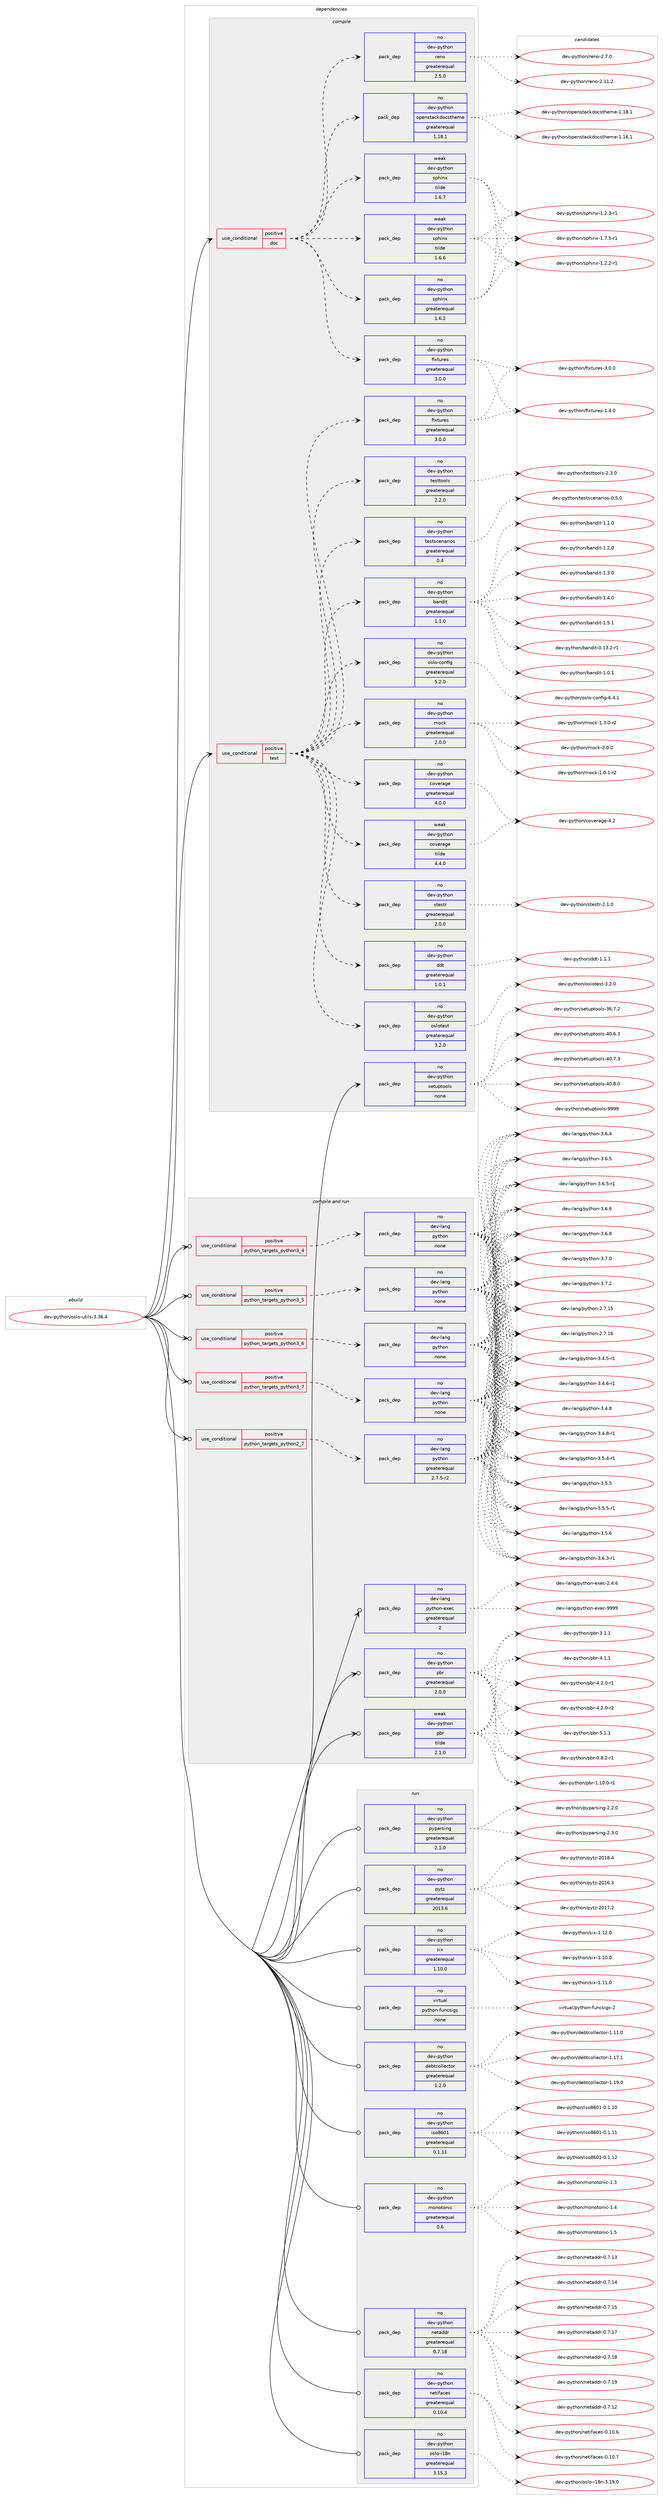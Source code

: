 digraph prolog {

# *************
# Graph options
# *************

newrank=true;
concentrate=true;
compound=true;
graph [rankdir=LR,fontname=Helvetica,fontsize=10,ranksep=1.5];#, ranksep=2.5, nodesep=0.2];
edge  [arrowhead=vee];
node  [fontname=Helvetica,fontsize=10];

# **********
# The ebuild
# **********

subgraph cluster_leftcol {
color=gray;
rank=same;
label=<<i>ebuild</i>>;
id [label="dev-python/oslo-utils-3.36.4", color=red, width=4, href="../dev-python/oslo-utils-3.36.4.svg"];
}

# ****************
# The dependencies
# ****************

subgraph cluster_midcol {
color=gray;
label=<<i>dependencies</i>>;
subgraph cluster_compile {
fillcolor="#eeeeee";
style=filled;
label=<<i>compile</i>>;
subgraph cond378803 {
dependency1423338 [label=<<TABLE BORDER="0" CELLBORDER="1" CELLSPACING="0" CELLPADDING="4"><TR><TD ROWSPAN="3" CELLPADDING="10">use_conditional</TD></TR><TR><TD>positive</TD></TR><TR><TD>doc</TD></TR></TABLE>>, shape=none, color=red];
subgraph pack1021256 {
dependency1423339 [label=<<TABLE BORDER="0" CELLBORDER="1" CELLSPACING="0" CELLPADDING="4" WIDTH="220"><TR><TD ROWSPAN="6" CELLPADDING="30">pack_dep</TD></TR><TR><TD WIDTH="110">no</TD></TR><TR><TD>dev-python</TD></TR><TR><TD>sphinx</TD></TR><TR><TD>greaterequal</TD></TR><TR><TD>1.6.2</TD></TR></TABLE>>, shape=none, color=blue];
}
dependency1423338:e -> dependency1423339:w [weight=20,style="dashed",arrowhead="vee"];
subgraph pack1021257 {
dependency1423340 [label=<<TABLE BORDER="0" CELLBORDER="1" CELLSPACING="0" CELLPADDING="4" WIDTH="220"><TR><TD ROWSPAN="6" CELLPADDING="30">pack_dep</TD></TR><TR><TD WIDTH="110">weak</TD></TR><TR><TD>dev-python</TD></TR><TR><TD>sphinx</TD></TR><TR><TD>tilde</TD></TR><TR><TD>1.6.6</TD></TR></TABLE>>, shape=none, color=blue];
}
dependency1423338:e -> dependency1423340:w [weight=20,style="dashed",arrowhead="vee"];
subgraph pack1021258 {
dependency1423341 [label=<<TABLE BORDER="0" CELLBORDER="1" CELLSPACING="0" CELLPADDING="4" WIDTH="220"><TR><TD ROWSPAN="6" CELLPADDING="30">pack_dep</TD></TR><TR><TD WIDTH="110">weak</TD></TR><TR><TD>dev-python</TD></TR><TR><TD>sphinx</TD></TR><TR><TD>tilde</TD></TR><TR><TD>1.6.7</TD></TR></TABLE>>, shape=none, color=blue];
}
dependency1423338:e -> dependency1423341:w [weight=20,style="dashed",arrowhead="vee"];
subgraph pack1021259 {
dependency1423342 [label=<<TABLE BORDER="0" CELLBORDER="1" CELLSPACING="0" CELLPADDING="4" WIDTH="220"><TR><TD ROWSPAN="6" CELLPADDING="30">pack_dep</TD></TR><TR><TD WIDTH="110">no</TD></TR><TR><TD>dev-python</TD></TR><TR><TD>openstackdocstheme</TD></TR><TR><TD>greaterequal</TD></TR><TR><TD>1.18.1</TD></TR></TABLE>>, shape=none, color=blue];
}
dependency1423338:e -> dependency1423342:w [weight=20,style="dashed",arrowhead="vee"];
subgraph pack1021260 {
dependency1423343 [label=<<TABLE BORDER="0" CELLBORDER="1" CELLSPACING="0" CELLPADDING="4" WIDTH="220"><TR><TD ROWSPAN="6" CELLPADDING="30">pack_dep</TD></TR><TR><TD WIDTH="110">no</TD></TR><TR><TD>dev-python</TD></TR><TR><TD>reno</TD></TR><TR><TD>greaterequal</TD></TR><TR><TD>2.5.0</TD></TR></TABLE>>, shape=none, color=blue];
}
dependency1423338:e -> dependency1423343:w [weight=20,style="dashed",arrowhead="vee"];
subgraph pack1021261 {
dependency1423344 [label=<<TABLE BORDER="0" CELLBORDER="1" CELLSPACING="0" CELLPADDING="4" WIDTH="220"><TR><TD ROWSPAN="6" CELLPADDING="30">pack_dep</TD></TR><TR><TD WIDTH="110">no</TD></TR><TR><TD>dev-python</TD></TR><TR><TD>fixtures</TD></TR><TR><TD>greaterequal</TD></TR><TR><TD>3.0.0</TD></TR></TABLE>>, shape=none, color=blue];
}
dependency1423338:e -> dependency1423344:w [weight=20,style="dashed",arrowhead="vee"];
}
id:e -> dependency1423338:w [weight=20,style="solid",arrowhead="vee"];
subgraph cond378804 {
dependency1423345 [label=<<TABLE BORDER="0" CELLBORDER="1" CELLSPACING="0" CELLPADDING="4"><TR><TD ROWSPAN="3" CELLPADDING="10">use_conditional</TD></TR><TR><TD>positive</TD></TR><TR><TD>test</TD></TR></TABLE>>, shape=none, color=red];
subgraph pack1021262 {
dependency1423346 [label=<<TABLE BORDER="0" CELLBORDER="1" CELLSPACING="0" CELLPADDING="4" WIDTH="220"><TR><TD ROWSPAN="6" CELLPADDING="30">pack_dep</TD></TR><TR><TD WIDTH="110">no</TD></TR><TR><TD>dev-python</TD></TR><TR><TD>fixtures</TD></TR><TR><TD>greaterequal</TD></TR><TR><TD>3.0.0</TD></TR></TABLE>>, shape=none, color=blue];
}
dependency1423345:e -> dependency1423346:w [weight=20,style="dashed",arrowhead="vee"];
subgraph pack1021263 {
dependency1423347 [label=<<TABLE BORDER="0" CELLBORDER="1" CELLSPACING="0" CELLPADDING="4" WIDTH="220"><TR><TD ROWSPAN="6" CELLPADDING="30">pack_dep</TD></TR><TR><TD WIDTH="110">no</TD></TR><TR><TD>dev-python</TD></TR><TR><TD>testscenarios</TD></TR><TR><TD>greaterequal</TD></TR><TR><TD>0.4</TD></TR></TABLE>>, shape=none, color=blue];
}
dependency1423345:e -> dependency1423347:w [weight=20,style="dashed",arrowhead="vee"];
subgraph pack1021264 {
dependency1423348 [label=<<TABLE BORDER="0" CELLBORDER="1" CELLSPACING="0" CELLPADDING="4" WIDTH="220"><TR><TD ROWSPAN="6" CELLPADDING="30">pack_dep</TD></TR><TR><TD WIDTH="110">no</TD></TR><TR><TD>dev-python</TD></TR><TR><TD>testtools</TD></TR><TR><TD>greaterequal</TD></TR><TR><TD>2.2.0</TD></TR></TABLE>>, shape=none, color=blue];
}
dependency1423345:e -> dependency1423348:w [weight=20,style="dashed",arrowhead="vee"];
subgraph pack1021265 {
dependency1423349 [label=<<TABLE BORDER="0" CELLBORDER="1" CELLSPACING="0" CELLPADDING="4" WIDTH="220"><TR><TD ROWSPAN="6" CELLPADDING="30">pack_dep</TD></TR><TR><TD WIDTH="110">no</TD></TR><TR><TD>dev-python</TD></TR><TR><TD>oslotest</TD></TR><TR><TD>greaterequal</TD></TR><TR><TD>3.2.0</TD></TR></TABLE>>, shape=none, color=blue];
}
dependency1423345:e -> dependency1423349:w [weight=20,style="dashed",arrowhead="vee"];
subgraph pack1021266 {
dependency1423350 [label=<<TABLE BORDER="0" CELLBORDER="1" CELLSPACING="0" CELLPADDING="4" WIDTH="220"><TR><TD ROWSPAN="6" CELLPADDING="30">pack_dep</TD></TR><TR><TD WIDTH="110">no</TD></TR><TR><TD>dev-python</TD></TR><TR><TD>ddt</TD></TR><TR><TD>greaterequal</TD></TR><TR><TD>1.0.1</TD></TR></TABLE>>, shape=none, color=blue];
}
dependency1423345:e -> dependency1423350:w [weight=20,style="dashed",arrowhead="vee"];
subgraph pack1021267 {
dependency1423351 [label=<<TABLE BORDER="0" CELLBORDER="1" CELLSPACING="0" CELLPADDING="4" WIDTH="220"><TR><TD ROWSPAN="6" CELLPADDING="30">pack_dep</TD></TR><TR><TD WIDTH="110">no</TD></TR><TR><TD>dev-python</TD></TR><TR><TD>stestr</TD></TR><TR><TD>greaterequal</TD></TR><TR><TD>2.0.0</TD></TR></TABLE>>, shape=none, color=blue];
}
dependency1423345:e -> dependency1423351:w [weight=20,style="dashed",arrowhead="vee"];
subgraph pack1021268 {
dependency1423352 [label=<<TABLE BORDER="0" CELLBORDER="1" CELLSPACING="0" CELLPADDING="4" WIDTH="220"><TR><TD ROWSPAN="6" CELLPADDING="30">pack_dep</TD></TR><TR><TD WIDTH="110">no</TD></TR><TR><TD>dev-python</TD></TR><TR><TD>coverage</TD></TR><TR><TD>greaterequal</TD></TR><TR><TD>4.0.0</TD></TR></TABLE>>, shape=none, color=blue];
}
dependency1423345:e -> dependency1423352:w [weight=20,style="dashed",arrowhead="vee"];
subgraph pack1021269 {
dependency1423353 [label=<<TABLE BORDER="0" CELLBORDER="1" CELLSPACING="0" CELLPADDING="4" WIDTH="220"><TR><TD ROWSPAN="6" CELLPADDING="30">pack_dep</TD></TR><TR><TD WIDTH="110">weak</TD></TR><TR><TD>dev-python</TD></TR><TR><TD>coverage</TD></TR><TR><TD>tilde</TD></TR><TR><TD>4.4.0</TD></TR></TABLE>>, shape=none, color=blue];
}
dependency1423345:e -> dependency1423353:w [weight=20,style="dashed",arrowhead="vee"];
subgraph pack1021270 {
dependency1423354 [label=<<TABLE BORDER="0" CELLBORDER="1" CELLSPACING="0" CELLPADDING="4" WIDTH="220"><TR><TD ROWSPAN="6" CELLPADDING="30">pack_dep</TD></TR><TR><TD WIDTH="110">no</TD></TR><TR><TD>dev-python</TD></TR><TR><TD>mock</TD></TR><TR><TD>greaterequal</TD></TR><TR><TD>2.0.0</TD></TR></TABLE>>, shape=none, color=blue];
}
dependency1423345:e -> dependency1423354:w [weight=20,style="dashed",arrowhead="vee"];
subgraph pack1021271 {
dependency1423355 [label=<<TABLE BORDER="0" CELLBORDER="1" CELLSPACING="0" CELLPADDING="4" WIDTH="220"><TR><TD ROWSPAN="6" CELLPADDING="30">pack_dep</TD></TR><TR><TD WIDTH="110">no</TD></TR><TR><TD>dev-python</TD></TR><TR><TD>oslo-config</TD></TR><TR><TD>greaterequal</TD></TR><TR><TD>5.2.0</TD></TR></TABLE>>, shape=none, color=blue];
}
dependency1423345:e -> dependency1423355:w [weight=20,style="dashed",arrowhead="vee"];
subgraph pack1021272 {
dependency1423356 [label=<<TABLE BORDER="0" CELLBORDER="1" CELLSPACING="0" CELLPADDING="4" WIDTH="220"><TR><TD ROWSPAN="6" CELLPADDING="30">pack_dep</TD></TR><TR><TD WIDTH="110">no</TD></TR><TR><TD>dev-python</TD></TR><TR><TD>bandit</TD></TR><TR><TD>greaterequal</TD></TR><TR><TD>1.1.0</TD></TR></TABLE>>, shape=none, color=blue];
}
dependency1423345:e -> dependency1423356:w [weight=20,style="dashed",arrowhead="vee"];
}
id:e -> dependency1423345:w [weight=20,style="solid",arrowhead="vee"];
subgraph pack1021273 {
dependency1423357 [label=<<TABLE BORDER="0" CELLBORDER="1" CELLSPACING="0" CELLPADDING="4" WIDTH="220"><TR><TD ROWSPAN="6" CELLPADDING="30">pack_dep</TD></TR><TR><TD WIDTH="110">no</TD></TR><TR><TD>dev-python</TD></TR><TR><TD>setuptools</TD></TR><TR><TD>none</TD></TR><TR><TD></TD></TR></TABLE>>, shape=none, color=blue];
}
id:e -> dependency1423357:w [weight=20,style="solid",arrowhead="vee"];
}
subgraph cluster_compileandrun {
fillcolor="#eeeeee";
style=filled;
label=<<i>compile and run</i>>;
subgraph cond378805 {
dependency1423358 [label=<<TABLE BORDER="0" CELLBORDER="1" CELLSPACING="0" CELLPADDING="4"><TR><TD ROWSPAN="3" CELLPADDING="10">use_conditional</TD></TR><TR><TD>positive</TD></TR><TR><TD>python_targets_python2_7</TD></TR></TABLE>>, shape=none, color=red];
subgraph pack1021274 {
dependency1423359 [label=<<TABLE BORDER="0" CELLBORDER="1" CELLSPACING="0" CELLPADDING="4" WIDTH="220"><TR><TD ROWSPAN="6" CELLPADDING="30">pack_dep</TD></TR><TR><TD WIDTH="110">no</TD></TR><TR><TD>dev-lang</TD></TR><TR><TD>python</TD></TR><TR><TD>greaterequal</TD></TR><TR><TD>2.7.5-r2</TD></TR></TABLE>>, shape=none, color=blue];
}
dependency1423358:e -> dependency1423359:w [weight=20,style="dashed",arrowhead="vee"];
}
id:e -> dependency1423358:w [weight=20,style="solid",arrowhead="odotvee"];
subgraph cond378806 {
dependency1423360 [label=<<TABLE BORDER="0" CELLBORDER="1" CELLSPACING="0" CELLPADDING="4"><TR><TD ROWSPAN="3" CELLPADDING="10">use_conditional</TD></TR><TR><TD>positive</TD></TR><TR><TD>python_targets_python3_4</TD></TR></TABLE>>, shape=none, color=red];
subgraph pack1021275 {
dependency1423361 [label=<<TABLE BORDER="0" CELLBORDER="1" CELLSPACING="0" CELLPADDING="4" WIDTH="220"><TR><TD ROWSPAN="6" CELLPADDING="30">pack_dep</TD></TR><TR><TD WIDTH="110">no</TD></TR><TR><TD>dev-lang</TD></TR><TR><TD>python</TD></TR><TR><TD>none</TD></TR><TR><TD></TD></TR></TABLE>>, shape=none, color=blue];
}
dependency1423360:e -> dependency1423361:w [weight=20,style="dashed",arrowhead="vee"];
}
id:e -> dependency1423360:w [weight=20,style="solid",arrowhead="odotvee"];
subgraph cond378807 {
dependency1423362 [label=<<TABLE BORDER="0" CELLBORDER="1" CELLSPACING="0" CELLPADDING="4"><TR><TD ROWSPAN="3" CELLPADDING="10">use_conditional</TD></TR><TR><TD>positive</TD></TR><TR><TD>python_targets_python3_5</TD></TR></TABLE>>, shape=none, color=red];
subgraph pack1021276 {
dependency1423363 [label=<<TABLE BORDER="0" CELLBORDER="1" CELLSPACING="0" CELLPADDING="4" WIDTH="220"><TR><TD ROWSPAN="6" CELLPADDING="30">pack_dep</TD></TR><TR><TD WIDTH="110">no</TD></TR><TR><TD>dev-lang</TD></TR><TR><TD>python</TD></TR><TR><TD>none</TD></TR><TR><TD></TD></TR></TABLE>>, shape=none, color=blue];
}
dependency1423362:e -> dependency1423363:w [weight=20,style="dashed",arrowhead="vee"];
}
id:e -> dependency1423362:w [weight=20,style="solid",arrowhead="odotvee"];
subgraph cond378808 {
dependency1423364 [label=<<TABLE BORDER="0" CELLBORDER="1" CELLSPACING="0" CELLPADDING="4"><TR><TD ROWSPAN="3" CELLPADDING="10">use_conditional</TD></TR><TR><TD>positive</TD></TR><TR><TD>python_targets_python3_6</TD></TR></TABLE>>, shape=none, color=red];
subgraph pack1021277 {
dependency1423365 [label=<<TABLE BORDER="0" CELLBORDER="1" CELLSPACING="0" CELLPADDING="4" WIDTH="220"><TR><TD ROWSPAN="6" CELLPADDING="30">pack_dep</TD></TR><TR><TD WIDTH="110">no</TD></TR><TR><TD>dev-lang</TD></TR><TR><TD>python</TD></TR><TR><TD>none</TD></TR><TR><TD></TD></TR></TABLE>>, shape=none, color=blue];
}
dependency1423364:e -> dependency1423365:w [weight=20,style="dashed",arrowhead="vee"];
}
id:e -> dependency1423364:w [weight=20,style="solid",arrowhead="odotvee"];
subgraph cond378809 {
dependency1423366 [label=<<TABLE BORDER="0" CELLBORDER="1" CELLSPACING="0" CELLPADDING="4"><TR><TD ROWSPAN="3" CELLPADDING="10">use_conditional</TD></TR><TR><TD>positive</TD></TR><TR><TD>python_targets_python3_7</TD></TR></TABLE>>, shape=none, color=red];
subgraph pack1021278 {
dependency1423367 [label=<<TABLE BORDER="0" CELLBORDER="1" CELLSPACING="0" CELLPADDING="4" WIDTH="220"><TR><TD ROWSPAN="6" CELLPADDING="30">pack_dep</TD></TR><TR><TD WIDTH="110">no</TD></TR><TR><TD>dev-lang</TD></TR><TR><TD>python</TD></TR><TR><TD>none</TD></TR><TR><TD></TD></TR></TABLE>>, shape=none, color=blue];
}
dependency1423366:e -> dependency1423367:w [weight=20,style="dashed",arrowhead="vee"];
}
id:e -> dependency1423366:w [weight=20,style="solid",arrowhead="odotvee"];
subgraph pack1021279 {
dependency1423368 [label=<<TABLE BORDER="0" CELLBORDER="1" CELLSPACING="0" CELLPADDING="4" WIDTH="220"><TR><TD ROWSPAN="6" CELLPADDING="30">pack_dep</TD></TR><TR><TD WIDTH="110">no</TD></TR><TR><TD>dev-lang</TD></TR><TR><TD>python-exec</TD></TR><TR><TD>greaterequal</TD></TR><TR><TD>2</TD></TR></TABLE>>, shape=none, color=blue];
}
id:e -> dependency1423368:w [weight=20,style="solid",arrowhead="odotvee"];
subgraph pack1021280 {
dependency1423369 [label=<<TABLE BORDER="0" CELLBORDER="1" CELLSPACING="0" CELLPADDING="4" WIDTH="220"><TR><TD ROWSPAN="6" CELLPADDING="30">pack_dep</TD></TR><TR><TD WIDTH="110">no</TD></TR><TR><TD>dev-python</TD></TR><TR><TD>pbr</TD></TR><TR><TD>greaterequal</TD></TR><TR><TD>2.0.0</TD></TR></TABLE>>, shape=none, color=blue];
}
id:e -> dependency1423369:w [weight=20,style="solid",arrowhead="odotvee"];
subgraph pack1021281 {
dependency1423370 [label=<<TABLE BORDER="0" CELLBORDER="1" CELLSPACING="0" CELLPADDING="4" WIDTH="220"><TR><TD ROWSPAN="6" CELLPADDING="30">pack_dep</TD></TR><TR><TD WIDTH="110">weak</TD></TR><TR><TD>dev-python</TD></TR><TR><TD>pbr</TD></TR><TR><TD>tilde</TD></TR><TR><TD>2.1.0</TD></TR></TABLE>>, shape=none, color=blue];
}
id:e -> dependency1423370:w [weight=20,style="solid",arrowhead="odotvee"];
}
subgraph cluster_run {
fillcolor="#eeeeee";
style=filled;
label=<<i>run</i>>;
subgraph pack1021282 {
dependency1423371 [label=<<TABLE BORDER="0" CELLBORDER="1" CELLSPACING="0" CELLPADDING="4" WIDTH="220"><TR><TD ROWSPAN="6" CELLPADDING="30">pack_dep</TD></TR><TR><TD WIDTH="110">no</TD></TR><TR><TD>dev-python</TD></TR><TR><TD>debtcollector</TD></TR><TR><TD>greaterequal</TD></TR><TR><TD>1.2.0</TD></TR></TABLE>>, shape=none, color=blue];
}
id:e -> dependency1423371:w [weight=20,style="solid",arrowhead="odot"];
subgraph pack1021283 {
dependency1423372 [label=<<TABLE BORDER="0" CELLBORDER="1" CELLSPACING="0" CELLPADDING="4" WIDTH="220"><TR><TD ROWSPAN="6" CELLPADDING="30">pack_dep</TD></TR><TR><TD WIDTH="110">no</TD></TR><TR><TD>dev-python</TD></TR><TR><TD>iso8601</TD></TR><TR><TD>greaterequal</TD></TR><TR><TD>0.1.11</TD></TR></TABLE>>, shape=none, color=blue];
}
id:e -> dependency1423372:w [weight=20,style="solid",arrowhead="odot"];
subgraph pack1021284 {
dependency1423373 [label=<<TABLE BORDER="0" CELLBORDER="1" CELLSPACING="0" CELLPADDING="4" WIDTH="220"><TR><TD ROWSPAN="6" CELLPADDING="30">pack_dep</TD></TR><TR><TD WIDTH="110">no</TD></TR><TR><TD>dev-python</TD></TR><TR><TD>monotonic</TD></TR><TR><TD>greaterequal</TD></TR><TR><TD>0.6</TD></TR></TABLE>>, shape=none, color=blue];
}
id:e -> dependency1423373:w [weight=20,style="solid",arrowhead="odot"];
subgraph pack1021285 {
dependency1423374 [label=<<TABLE BORDER="0" CELLBORDER="1" CELLSPACING="0" CELLPADDING="4" WIDTH="220"><TR><TD ROWSPAN="6" CELLPADDING="30">pack_dep</TD></TR><TR><TD WIDTH="110">no</TD></TR><TR><TD>dev-python</TD></TR><TR><TD>netaddr</TD></TR><TR><TD>greaterequal</TD></TR><TR><TD>0.7.18</TD></TR></TABLE>>, shape=none, color=blue];
}
id:e -> dependency1423374:w [weight=20,style="solid",arrowhead="odot"];
subgraph pack1021286 {
dependency1423375 [label=<<TABLE BORDER="0" CELLBORDER="1" CELLSPACING="0" CELLPADDING="4" WIDTH="220"><TR><TD ROWSPAN="6" CELLPADDING="30">pack_dep</TD></TR><TR><TD WIDTH="110">no</TD></TR><TR><TD>dev-python</TD></TR><TR><TD>netifaces</TD></TR><TR><TD>greaterequal</TD></TR><TR><TD>0.10.4</TD></TR></TABLE>>, shape=none, color=blue];
}
id:e -> dependency1423375:w [weight=20,style="solid",arrowhead="odot"];
subgraph pack1021287 {
dependency1423376 [label=<<TABLE BORDER="0" CELLBORDER="1" CELLSPACING="0" CELLPADDING="4" WIDTH="220"><TR><TD ROWSPAN="6" CELLPADDING="30">pack_dep</TD></TR><TR><TD WIDTH="110">no</TD></TR><TR><TD>dev-python</TD></TR><TR><TD>oslo-i18n</TD></TR><TR><TD>greaterequal</TD></TR><TR><TD>3.15.3</TD></TR></TABLE>>, shape=none, color=blue];
}
id:e -> dependency1423376:w [weight=20,style="solid",arrowhead="odot"];
subgraph pack1021288 {
dependency1423377 [label=<<TABLE BORDER="0" CELLBORDER="1" CELLSPACING="0" CELLPADDING="4" WIDTH="220"><TR><TD ROWSPAN="6" CELLPADDING="30">pack_dep</TD></TR><TR><TD WIDTH="110">no</TD></TR><TR><TD>dev-python</TD></TR><TR><TD>pyparsing</TD></TR><TR><TD>greaterequal</TD></TR><TR><TD>2.1.0</TD></TR></TABLE>>, shape=none, color=blue];
}
id:e -> dependency1423377:w [weight=20,style="solid",arrowhead="odot"];
subgraph pack1021289 {
dependency1423378 [label=<<TABLE BORDER="0" CELLBORDER="1" CELLSPACING="0" CELLPADDING="4" WIDTH="220"><TR><TD ROWSPAN="6" CELLPADDING="30">pack_dep</TD></TR><TR><TD WIDTH="110">no</TD></TR><TR><TD>dev-python</TD></TR><TR><TD>pytz</TD></TR><TR><TD>greaterequal</TD></TR><TR><TD>2013.6</TD></TR></TABLE>>, shape=none, color=blue];
}
id:e -> dependency1423378:w [weight=20,style="solid",arrowhead="odot"];
subgraph pack1021290 {
dependency1423379 [label=<<TABLE BORDER="0" CELLBORDER="1" CELLSPACING="0" CELLPADDING="4" WIDTH="220"><TR><TD ROWSPAN="6" CELLPADDING="30">pack_dep</TD></TR><TR><TD WIDTH="110">no</TD></TR><TR><TD>dev-python</TD></TR><TR><TD>six</TD></TR><TR><TD>greaterequal</TD></TR><TR><TD>1.10.0</TD></TR></TABLE>>, shape=none, color=blue];
}
id:e -> dependency1423379:w [weight=20,style="solid",arrowhead="odot"];
subgraph pack1021291 {
dependency1423380 [label=<<TABLE BORDER="0" CELLBORDER="1" CELLSPACING="0" CELLPADDING="4" WIDTH="220"><TR><TD ROWSPAN="6" CELLPADDING="30">pack_dep</TD></TR><TR><TD WIDTH="110">no</TD></TR><TR><TD>virtual</TD></TR><TR><TD>python-funcsigs</TD></TR><TR><TD>none</TD></TR><TR><TD></TD></TR></TABLE>>, shape=none, color=blue];
}
id:e -> dependency1423380:w [weight=20,style="solid",arrowhead="odot"];
}
}

# **************
# The candidates
# **************

subgraph cluster_choices {
rank=same;
color=gray;
label=<<i>candidates</i>>;

subgraph choice1021256 {
color=black;
nodesep=1;
choice10010111845112121116104111110471151121041051101204549465046504511449 [label="dev-python/sphinx-1.2.2-r1", color=red, width=4,href="../dev-python/sphinx-1.2.2-r1.svg"];
choice10010111845112121116104111110471151121041051101204549465046514511449 [label="dev-python/sphinx-1.2.3-r1", color=red, width=4,href="../dev-python/sphinx-1.2.3-r1.svg"];
choice10010111845112121116104111110471151121041051101204549465546534511449 [label="dev-python/sphinx-1.7.5-r1", color=red, width=4,href="../dev-python/sphinx-1.7.5-r1.svg"];
dependency1423339:e -> choice10010111845112121116104111110471151121041051101204549465046504511449:w [style=dotted,weight="100"];
dependency1423339:e -> choice10010111845112121116104111110471151121041051101204549465046514511449:w [style=dotted,weight="100"];
dependency1423339:e -> choice10010111845112121116104111110471151121041051101204549465546534511449:w [style=dotted,weight="100"];
}
subgraph choice1021257 {
color=black;
nodesep=1;
choice10010111845112121116104111110471151121041051101204549465046504511449 [label="dev-python/sphinx-1.2.2-r1", color=red, width=4,href="../dev-python/sphinx-1.2.2-r1.svg"];
choice10010111845112121116104111110471151121041051101204549465046514511449 [label="dev-python/sphinx-1.2.3-r1", color=red, width=4,href="../dev-python/sphinx-1.2.3-r1.svg"];
choice10010111845112121116104111110471151121041051101204549465546534511449 [label="dev-python/sphinx-1.7.5-r1", color=red, width=4,href="../dev-python/sphinx-1.7.5-r1.svg"];
dependency1423340:e -> choice10010111845112121116104111110471151121041051101204549465046504511449:w [style=dotted,weight="100"];
dependency1423340:e -> choice10010111845112121116104111110471151121041051101204549465046514511449:w [style=dotted,weight="100"];
dependency1423340:e -> choice10010111845112121116104111110471151121041051101204549465546534511449:w [style=dotted,weight="100"];
}
subgraph choice1021258 {
color=black;
nodesep=1;
choice10010111845112121116104111110471151121041051101204549465046504511449 [label="dev-python/sphinx-1.2.2-r1", color=red, width=4,href="../dev-python/sphinx-1.2.2-r1.svg"];
choice10010111845112121116104111110471151121041051101204549465046514511449 [label="dev-python/sphinx-1.2.3-r1", color=red, width=4,href="../dev-python/sphinx-1.2.3-r1.svg"];
choice10010111845112121116104111110471151121041051101204549465546534511449 [label="dev-python/sphinx-1.7.5-r1", color=red, width=4,href="../dev-python/sphinx-1.7.5-r1.svg"];
dependency1423341:e -> choice10010111845112121116104111110471151121041051101204549465046504511449:w [style=dotted,weight="100"];
dependency1423341:e -> choice10010111845112121116104111110471151121041051101204549465046514511449:w [style=dotted,weight="100"];
dependency1423341:e -> choice10010111845112121116104111110471151121041051101204549465546534511449:w [style=dotted,weight="100"];
}
subgraph choice1021259 {
color=black;
nodesep=1;
choice100101118451121211161041111104711111210111011511697991071001119911511610410110910145494649544649 [label="dev-python/openstackdocstheme-1.16.1", color=red, width=4,href="../dev-python/openstackdocstheme-1.16.1.svg"];
choice100101118451121211161041111104711111210111011511697991071001119911511610410110910145494649564649 [label="dev-python/openstackdocstheme-1.18.1", color=red, width=4,href="../dev-python/openstackdocstheme-1.18.1.svg"];
dependency1423342:e -> choice100101118451121211161041111104711111210111011511697991071001119911511610410110910145494649544649:w [style=dotted,weight="100"];
dependency1423342:e -> choice100101118451121211161041111104711111210111011511697991071001119911511610410110910145494649564649:w [style=dotted,weight="100"];
}
subgraph choice1021260 {
color=black;
nodesep=1;
choice100101118451121211161041111104711410111011145504649494650 [label="dev-python/reno-2.11.2", color=red, width=4,href="../dev-python/reno-2.11.2.svg"];
choice1001011184511212111610411111047114101110111455046554648 [label="dev-python/reno-2.7.0", color=red, width=4,href="../dev-python/reno-2.7.0.svg"];
dependency1423343:e -> choice100101118451121211161041111104711410111011145504649494650:w [style=dotted,weight="100"];
dependency1423343:e -> choice1001011184511212111610411111047114101110111455046554648:w [style=dotted,weight="100"];
}
subgraph choice1021261 {
color=black;
nodesep=1;
choice1001011184511212111610411111047102105120116117114101115454946524648 [label="dev-python/fixtures-1.4.0", color=red, width=4,href="../dev-python/fixtures-1.4.0.svg"];
choice1001011184511212111610411111047102105120116117114101115455146484648 [label="dev-python/fixtures-3.0.0", color=red, width=4,href="../dev-python/fixtures-3.0.0.svg"];
dependency1423344:e -> choice1001011184511212111610411111047102105120116117114101115454946524648:w [style=dotted,weight="100"];
dependency1423344:e -> choice1001011184511212111610411111047102105120116117114101115455146484648:w [style=dotted,weight="100"];
}
subgraph choice1021262 {
color=black;
nodesep=1;
choice1001011184511212111610411111047102105120116117114101115454946524648 [label="dev-python/fixtures-1.4.0", color=red, width=4,href="../dev-python/fixtures-1.4.0.svg"];
choice1001011184511212111610411111047102105120116117114101115455146484648 [label="dev-python/fixtures-3.0.0", color=red, width=4,href="../dev-python/fixtures-3.0.0.svg"];
dependency1423346:e -> choice1001011184511212111610411111047102105120116117114101115454946524648:w [style=dotted,weight="100"];
dependency1423346:e -> choice1001011184511212111610411111047102105120116117114101115455146484648:w [style=dotted,weight="100"];
}
subgraph choice1021263 {
color=black;
nodesep=1;
choice10010111845112121116104111110471161011151161159910111097114105111115454846534648 [label="dev-python/testscenarios-0.5.0", color=red, width=4,href="../dev-python/testscenarios-0.5.0.svg"];
dependency1423347:e -> choice10010111845112121116104111110471161011151161159910111097114105111115454846534648:w [style=dotted,weight="100"];
}
subgraph choice1021264 {
color=black;
nodesep=1;
choice1001011184511212111610411111047116101115116116111111108115455046514648 [label="dev-python/testtools-2.3.0", color=red, width=4,href="../dev-python/testtools-2.3.0.svg"];
dependency1423348:e -> choice1001011184511212111610411111047116101115116116111111108115455046514648:w [style=dotted,weight="100"];
}
subgraph choice1021265 {
color=black;
nodesep=1;
choice1001011184511212111610411111047111115108111116101115116455146504648 [label="dev-python/oslotest-3.2.0", color=red, width=4,href="../dev-python/oslotest-3.2.0.svg"];
dependency1423349:e -> choice1001011184511212111610411111047111115108111116101115116455146504648:w [style=dotted,weight="100"];
}
subgraph choice1021266 {
color=black;
nodesep=1;
choice1001011184511212111610411111047100100116454946494649 [label="dev-python/ddt-1.1.1", color=red, width=4,href="../dev-python/ddt-1.1.1.svg"];
dependency1423350:e -> choice1001011184511212111610411111047100100116454946494649:w [style=dotted,weight="100"];
}
subgraph choice1021267 {
color=black;
nodesep=1;
choice1001011184511212111610411111047115116101115116114455046494648 [label="dev-python/stestr-2.1.0", color=red, width=4,href="../dev-python/stestr-2.1.0.svg"];
dependency1423351:e -> choice1001011184511212111610411111047115116101115116114455046494648:w [style=dotted,weight="100"];
}
subgraph choice1021268 {
color=black;
nodesep=1;
choice1001011184511212111610411111047991111181011149710310145524650 [label="dev-python/coverage-4.2", color=red, width=4,href="../dev-python/coverage-4.2.svg"];
dependency1423352:e -> choice1001011184511212111610411111047991111181011149710310145524650:w [style=dotted,weight="100"];
}
subgraph choice1021269 {
color=black;
nodesep=1;
choice1001011184511212111610411111047991111181011149710310145524650 [label="dev-python/coverage-4.2", color=red, width=4,href="../dev-python/coverage-4.2.svg"];
dependency1423353:e -> choice1001011184511212111610411111047991111181011149710310145524650:w [style=dotted,weight="100"];
}
subgraph choice1021270 {
color=black;
nodesep=1;
choice1001011184511212111610411111047109111991074549464846494511450 [label="dev-python/mock-1.0.1-r2", color=red, width=4,href="../dev-python/mock-1.0.1-r2.svg"];
choice1001011184511212111610411111047109111991074549465146484511450 [label="dev-python/mock-1.3.0-r2", color=red, width=4,href="../dev-python/mock-1.3.0-r2.svg"];
choice100101118451121211161041111104710911199107455046484648 [label="dev-python/mock-2.0.0", color=red, width=4,href="../dev-python/mock-2.0.0.svg"];
dependency1423354:e -> choice1001011184511212111610411111047109111991074549464846494511450:w [style=dotted,weight="100"];
dependency1423354:e -> choice1001011184511212111610411111047109111991074549465146484511450:w [style=dotted,weight="100"];
dependency1423354:e -> choice100101118451121211161041111104710911199107455046484648:w [style=dotted,weight="100"];
}
subgraph choice1021271 {
color=black;
nodesep=1;
choice10010111845112121116104111110471111151081114599111110102105103455446524649 [label="dev-python/oslo-config-6.4.1", color=red, width=4,href="../dev-python/oslo-config-6.4.1.svg"];
dependency1423355:e -> choice10010111845112121116104111110471111151081114599111110102105103455446524649:w [style=dotted,weight="100"];
}
subgraph choice1021272 {
color=black;
nodesep=1;
choice10010111845112121116104111110479897110100105116454846495146504511449 [label="dev-python/bandit-0.13.2-r1", color=red, width=4,href="../dev-python/bandit-0.13.2-r1.svg"];
choice10010111845112121116104111110479897110100105116454946484649 [label="dev-python/bandit-1.0.1", color=red, width=4,href="../dev-python/bandit-1.0.1.svg"];
choice10010111845112121116104111110479897110100105116454946494648 [label="dev-python/bandit-1.1.0", color=red, width=4,href="../dev-python/bandit-1.1.0.svg"];
choice10010111845112121116104111110479897110100105116454946504648 [label="dev-python/bandit-1.2.0", color=red, width=4,href="../dev-python/bandit-1.2.0.svg"];
choice10010111845112121116104111110479897110100105116454946514648 [label="dev-python/bandit-1.3.0", color=red, width=4,href="../dev-python/bandit-1.3.0.svg"];
choice10010111845112121116104111110479897110100105116454946524648 [label="dev-python/bandit-1.4.0", color=red, width=4,href="../dev-python/bandit-1.4.0.svg"];
choice10010111845112121116104111110479897110100105116454946534649 [label="dev-python/bandit-1.5.1", color=red, width=4,href="../dev-python/bandit-1.5.1.svg"];
dependency1423356:e -> choice10010111845112121116104111110479897110100105116454846495146504511449:w [style=dotted,weight="100"];
dependency1423356:e -> choice10010111845112121116104111110479897110100105116454946484649:w [style=dotted,weight="100"];
dependency1423356:e -> choice10010111845112121116104111110479897110100105116454946494648:w [style=dotted,weight="100"];
dependency1423356:e -> choice10010111845112121116104111110479897110100105116454946504648:w [style=dotted,weight="100"];
dependency1423356:e -> choice10010111845112121116104111110479897110100105116454946514648:w [style=dotted,weight="100"];
dependency1423356:e -> choice10010111845112121116104111110479897110100105116454946524648:w [style=dotted,weight="100"];
dependency1423356:e -> choice10010111845112121116104111110479897110100105116454946534649:w [style=dotted,weight="100"];
}
subgraph choice1021273 {
color=black;
nodesep=1;
choice100101118451121211161041111104711510111611711211611111110811545515446554650 [label="dev-python/setuptools-36.7.2", color=red, width=4,href="../dev-python/setuptools-36.7.2.svg"];
choice100101118451121211161041111104711510111611711211611111110811545524846544651 [label="dev-python/setuptools-40.6.3", color=red, width=4,href="../dev-python/setuptools-40.6.3.svg"];
choice100101118451121211161041111104711510111611711211611111110811545524846554651 [label="dev-python/setuptools-40.7.3", color=red, width=4,href="../dev-python/setuptools-40.7.3.svg"];
choice100101118451121211161041111104711510111611711211611111110811545524846564648 [label="dev-python/setuptools-40.8.0", color=red, width=4,href="../dev-python/setuptools-40.8.0.svg"];
choice10010111845112121116104111110471151011161171121161111111081154557575757 [label="dev-python/setuptools-9999", color=red, width=4,href="../dev-python/setuptools-9999.svg"];
dependency1423357:e -> choice100101118451121211161041111104711510111611711211611111110811545515446554650:w [style=dotted,weight="100"];
dependency1423357:e -> choice100101118451121211161041111104711510111611711211611111110811545524846544651:w [style=dotted,weight="100"];
dependency1423357:e -> choice100101118451121211161041111104711510111611711211611111110811545524846554651:w [style=dotted,weight="100"];
dependency1423357:e -> choice100101118451121211161041111104711510111611711211611111110811545524846564648:w [style=dotted,weight="100"];
dependency1423357:e -> choice10010111845112121116104111110471151011161171121161111111081154557575757:w [style=dotted,weight="100"];
}
subgraph choice1021274 {
color=black;
nodesep=1;
choice10010111845108971101034711212111610411111045504655464953 [label="dev-lang/python-2.7.15", color=red, width=4,href="../dev-lang/python-2.7.15.svg"];
choice10010111845108971101034711212111610411111045504655464954 [label="dev-lang/python-2.7.16", color=red, width=4,href="../dev-lang/python-2.7.16.svg"];
choice1001011184510897110103471121211161041111104551465246534511449 [label="dev-lang/python-3.4.5-r1", color=red, width=4,href="../dev-lang/python-3.4.5-r1.svg"];
choice1001011184510897110103471121211161041111104551465246544511449 [label="dev-lang/python-3.4.6-r1", color=red, width=4,href="../dev-lang/python-3.4.6-r1.svg"];
choice100101118451089711010347112121116104111110455146524656 [label="dev-lang/python-3.4.8", color=red, width=4,href="../dev-lang/python-3.4.8.svg"];
choice1001011184510897110103471121211161041111104551465246564511449 [label="dev-lang/python-3.4.8-r1", color=red, width=4,href="../dev-lang/python-3.4.8-r1.svg"];
choice1001011184510897110103471121211161041111104551465346524511449 [label="dev-lang/python-3.5.4-r1", color=red, width=4,href="../dev-lang/python-3.5.4-r1.svg"];
choice100101118451089711010347112121116104111110455146534653 [label="dev-lang/python-3.5.5", color=red, width=4,href="../dev-lang/python-3.5.5.svg"];
choice1001011184510897110103471121211161041111104551465346534511449 [label="dev-lang/python-3.5.5-r1", color=red, width=4,href="../dev-lang/python-3.5.5-r1.svg"];
choice100101118451089711010347112121116104111110455146534654 [label="dev-lang/python-3.5.6", color=red, width=4,href="../dev-lang/python-3.5.6.svg"];
choice1001011184510897110103471121211161041111104551465446514511449 [label="dev-lang/python-3.6.3-r1", color=red, width=4,href="../dev-lang/python-3.6.3-r1.svg"];
choice100101118451089711010347112121116104111110455146544652 [label="dev-lang/python-3.6.4", color=red, width=4,href="../dev-lang/python-3.6.4.svg"];
choice100101118451089711010347112121116104111110455146544653 [label="dev-lang/python-3.6.5", color=red, width=4,href="../dev-lang/python-3.6.5.svg"];
choice1001011184510897110103471121211161041111104551465446534511449 [label="dev-lang/python-3.6.5-r1", color=red, width=4,href="../dev-lang/python-3.6.5-r1.svg"];
choice100101118451089711010347112121116104111110455146544654 [label="dev-lang/python-3.6.6", color=red, width=4,href="../dev-lang/python-3.6.6.svg"];
choice100101118451089711010347112121116104111110455146544656 [label="dev-lang/python-3.6.8", color=red, width=4,href="../dev-lang/python-3.6.8.svg"];
choice100101118451089711010347112121116104111110455146554648 [label="dev-lang/python-3.7.0", color=red, width=4,href="../dev-lang/python-3.7.0.svg"];
choice100101118451089711010347112121116104111110455146554650 [label="dev-lang/python-3.7.2", color=red, width=4,href="../dev-lang/python-3.7.2.svg"];
dependency1423359:e -> choice10010111845108971101034711212111610411111045504655464953:w [style=dotted,weight="100"];
dependency1423359:e -> choice10010111845108971101034711212111610411111045504655464954:w [style=dotted,weight="100"];
dependency1423359:e -> choice1001011184510897110103471121211161041111104551465246534511449:w [style=dotted,weight="100"];
dependency1423359:e -> choice1001011184510897110103471121211161041111104551465246544511449:w [style=dotted,weight="100"];
dependency1423359:e -> choice100101118451089711010347112121116104111110455146524656:w [style=dotted,weight="100"];
dependency1423359:e -> choice1001011184510897110103471121211161041111104551465246564511449:w [style=dotted,weight="100"];
dependency1423359:e -> choice1001011184510897110103471121211161041111104551465346524511449:w [style=dotted,weight="100"];
dependency1423359:e -> choice100101118451089711010347112121116104111110455146534653:w [style=dotted,weight="100"];
dependency1423359:e -> choice1001011184510897110103471121211161041111104551465346534511449:w [style=dotted,weight="100"];
dependency1423359:e -> choice100101118451089711010347112121116104111110455146534654:w [style=dotted,weight="100"];
dependency1423359:e -> choice1001011184510897110103471121211161041111104551465446514511449:w [style=dotted,weight="100"];
dependency1423359:e -> choice100101118451089711010347112121116104111110455146544652:w [style=dotted,weight="100"];
dependency1423359:e -> choice100101118451089711010347112121116104111110455146544653:w [style=dotted,weight="100"];
dependency1423359:e -> choice1001011184510897110103471121211161041111104551465446534511449:w [style=dotted,weight="100"];
dependency1423359:e -> choice100101118451089711010347112121116104111110455146544654:w [style=dotted,weight="100"];
dependency1423359:e -> choice100101118451089711010347112121116104111110455146544656:w [style=dotted,weight="100"];
dependency1423359:e -> choice100101118451089711010347112121116104111110455146554648:w [style=dotted,weight="100"];
dependency1423359:e -> choice100101118451089711010347112121116104111110455146554650:w [style=dotted,weight="100"];
}
subgraph choice1021275 {
color=black;
nodesep=1;
choice10010111845108971101034711212111610411111045504655464953 [label="dev-lang/python-2.7.15", color=red, width=4,href="../dev-lang/python-2.7.15.svg"];
choice10010111845108971101034711212111610411111045504655464954 [label="dev-lang/python-2.7.16", color=red, width=4,href="../dev-lang/python-2.7.16.svg"];
choice1001011184510897110103471121211161041111104551465246534511449 [label="dev-lang/python-3.4.5-r1", color=red, width=4,href="../dev-lang/python-3.4.5-r1.svg"];
choice1001011184510897110103471121211161041111104551465246544511449 [label="dev-lang/python-3.4.6-r1", color=red, width=4,href="../dev-lang/python-3.4.6-r1.svg"];
choice100101118451089711010347112121116104111110455146524656 [label="dev-lang/python-3.4.8", color=red, width=4,href="../dev-lang/python-3.4.8.svg"];
choice1001011184510897110103471121211161041111104551465246564511449 [label="dev-lang/python-3.4.8-r1", color=red, width=4,href="../dev-lang/python-3.4.8-r1.svg"];
choice1001011184510897110103471121211161041111104551465346524511449 [label="dev-lang/python-3.5.4-r1", color=red, width=4,href="../dev-lang/python-3.5.4-r1.svg"];
choice100101118451089711010347112121116104111110455146534653 [label="dev-lang/python-3.5.5", color=red, width=4,href="../dev-lang/python-3.5.5.svg"];
choice1001011184510897110103471121211161041111104551465346534511449 [label="dev-lang/python-3.5.5-r1", color=red, width=4,href="../dev-lang/python-3.5.5-r1.svg"];
choice100101118451089711010347112121116104111110455146534654 [label="dev-lang/python-3.5.6", color=red, width=4,href="../dev-lang/python-3.5.6.svg"];
choice1001011184510897110103471121211161041111104551465446514511449 [label="dev-lang/python-3.6.3-r1", color=red, width=4,href="../dev-lang/python-3.6.3-r1.svg"];
choice100101118451089711010347112121116104111110455146544652 [label="dev-lang/python-3.6.4", color=red, width=4,href="../dev-lang/python-3.6.4.svg"];
choice100101118451089711010347112121116104111110455146544653 [label="dev-lang/python-3.6.5", color=red, width=4,href="../dev-lang/python-3.6.5.svg"];
choice1001011184510897110103471121211161041111104551465446534511449 [label="dev-lang/python-3.6.5-r1", color=red, width=4,href="../dev-lang/python-3.6.5-r1.svg"];
choice100101118451089711010347112121116104111110455146544654 [label="dev-lang/python-3.6.6", color=red, width=4,href="../dev-lang/python-3.6.6.svg"];
choice100101118451089711010347112121116104111110455146544656 [label="dev-lang/python-3.6.8", color=red, width=4,href="../dev-lang/python-3.6.8.svg"];
choice100101118451089711010347112121116104111110455146554648 [label="dev-lang/python-3.7.0", color=red, width=4,href="../dev-lang/python-3.7.0.svg"];
choice100101118451089711010347112121116104111110455146554650 [label="dev-lang/python-3.7.2", color=red, width=4,href="../dev-lang/python-3.7.2.svg"];
dependency1423361:e -> choice10010111845108971101034711212111610411111045504655464953:w [style=dotted,weight="100"];
dependency1423361:e -> choice10010111845108971101034711212111610411111045504655464954:w [style=dotted,weight="100"];
dependency1423361:e -> choice1001011184510897110103471121211161041111104551465246534511449:w [style=dotted,weight="100"];
dependency1423361:e -> choice1001011184510897110103471121211161041111104551465246544511449:w [style=dotted,weight="100"];
dependency1423361:e -> choice100101118451089711010347112121116104111110455146524656:w [style=dotted,weight="100"];
dependency1423361:e -> choice1001011184510897110103471121211161041111104551465246564511449:w [style=dotted,weight="100"];
dependency1423361:e -> choice1001011184510897110103471121211161041111104551465346524511449:w [style=dotted,weight="100"];
dependency1423361:e -> choice100101118451089711010347112121116104111110455146534653:w [style=dotted,weight="100"];
dependency1423361:e -> choice1001011184510897110103471121211161041111104551465346534511449:w [style=dotted,weight="100"];
dependency1423361:e -> choice100101118451089711010347112121116104111110455146534654:w [style=dotted,weight="100"];
dependency1423361:e -> choice1001011184510897110103471121211161041111104551465446514511449:w [style=dotted,weight="100"];
dependency1423361:e -> choice100101118451089711010347112121116104111110455146544652:w [style=dotted,weight="100"];
dependency1423361:e -> choice100101118451089711010347112121116104111110455146544653:w [style=dotted,weight="100"];
dependency1423361:e -> choice1001011184510897110103471121211161041111104551465446534511449:w [style=dotted,weight="100"];
dependency1423361:e -> choice100101118451089711010347112121116104111110455146544654:w [style=dotted,weight="100"];
dependency1423361:e -> choice100101118451089711010347112121116104111110455146544656:w [style=dotted,weight="100"];
dependency1423361:e -> choice100101118451089711010347112121116104111110455146554648:w [style=dotted,weight="100"];
dependency1423361:e -> choice100101118451089711010347112121116104111110455146554650:w [style=dotted,weight="100"];
}
subgraph choice1021276 {
color=black;
nodesep=1;
choice10010111845108971101034711212111610411111045504655464953 [label="dev-lang/python-2.7.15", color=red, width=4,href="../dev-lang/python-2.7.15.svg"];
choice10010111845108971101034711212111610411111045504655464954 [label="dev-lang/python-2.7.16", color=red, width=4,href="../dev-lang/python-2.7.16.svg"];
choice1001011184510897110103471121211161041111104551465246534511449 [label="dev-lang/python-3.4.5-r1", color=red, width=4,href="../dev-lang/python-3.4.5-r1.svg"];
choice1001011184510897110103471121211161041111104551465246544511449 [label="dev-lang/python-3.4.6-r1", color=red, width=4,href="../dev-lang/python-3.4.6-r1.svg"];
choice100101118451089711010347112121116104111110455146524656 [label="dev-lang/python-3.4.8", color=red, width=4,href="../dev-lang/python-3.4.8.svg"];
choice1001011184510897110103471121211161041111104551465246564511449 [label="dev-lang/python-3.4.8-r1", color=red, width=4,href="../dev-lang/python-3.4.8-r1.svg"];
choice1001011184510897110103471121211161041111104551465346524511449 [label="dev-lang/python-3.5.4-r1", color=red, width=4,href="../dev-lang/python-3.5.4-r1.svg"];
choice100101118451089711010347112121116104111110455146534653 [label="dev-lang/python-3.5.5", color=red, width=4,href="../dev-lang/python-3.5.5.svg"];
choice1001011184510897110103471121211161041111104551465346534511449 [label="dev-lang/python-3.5.5-r1", color=red, width=4,href="../dev-lang/python-3.5.5-r1.svg"];
choice100101118451089711010347112121116104111110455146534654 [label="dev-lang/python-3.5.6", color=red, width=4,href="../dev-lang/python-3.5.6.svg"];
choice1001011184510897110103471121211161041111104551465446514511449 [label="dev-lang/python-3.6.3-r1", color=red, width=4,href="../dev-lang/python-3.6.3-r1.svg"];
choice100101118451089711010347112121116104111110455146544652 [label="dev-lang/python-3.6.4", color=red, width=4,href="../dev-lang/python-3.6.4.svg"];
choice100101118451089711010347112121116104111110455146544653 [label="dev-lang/python-3.6.5", color=red, width=4,href="../dev-lang/python-3.6.5.svg"];
choice1001011184510897110103471121211161041111104551465446534511449 [label="dev-lang/python-3.6.5-r1", color=red, width=4,href="../dev-lang/python-3.6.5-r1.svg"];
choice100101118451089711010347112121116104111110455146544654 [label="dev-lang/python-3.6.6", color=red, width=4,href="../dev-lang/python-3.6.6.svg"];
choice100101118451089711010347112121116104111110455146544656 [label="dev-lang/python-3.6.8", color=red, width=4,href="../dev-lang/python-3.6.8.svg"];
choice100101118451089711010347112121116104111110455146554648 [label="dev-lang/python-3.7.0", color=red, width=4,href="../dev-lang/python-3.7.0.svg"];
choice100101118451089711010347112121116104111110455146554650 [label="dev-lang/python-3.7.2", color=red, width=4,href="../dev-lang/python-3.7.2.svg"];
dependency1423363:e -> choice10010111845108971101034711212111610411111045504655464953:w [style=dotted,weight="100"];
dependency1423363:e -> choice10010111845108971101034711212111610411111045504655464954:w [style=dotted,weight="100"];
dependency1423363:e -> choice1001011184510897110103471121211161041111104551465246534511449:w [style=dotted,weight="100"];
dependency1423363:e -> choice1001011184510897110103471121211161041111104551465246544511449:w [style=dotted,weight="100"];
dependency1423363:e -> choice100101118451089711010347112121116104111110455146524656:w [style=dotted,weight="100"];
dependency1423363:e -> choice1001011184510897110103471121211161041111104551465246564511449:w [style=dotted,weight="100"];
dependency1423363:e -> choice1001011184510897110103471121211161041111104551465346524511449:w [style=dotted,weight="100"];
dependency1423363:e -> choice100101118451089711010347112121116104111110455146534653:w [style=dotted,weight="100"];
dependency1423363:e -> choice1001011184510897110103471121211161041111104551465346534511449:w [style=dotted,weight="100"];
dependency1423363:e -> choice100101118451089711010347112121116104111110455146534654:w [style=dotted,weight="100"];
dependency1423363:e -> choice1001011184510897110103471121211161041111104551465446514511449:w [style=dotted,weight="100"];
dependency1423363:e -> choice100101118451089711010347112121116104111110455146544652:w [style=dotted,weight="100"];
dependency1423363:e -> choice100101118451089711010347112121116104111110455146544653:w [style=dotted,weight="100"];
dependency1423363:e -> choice1001011184510897110103471121211161041111104551465446534511449:w [style=dotted,weight="100"];
dependency1423363:e -> choice100101118451089711010347112121116104111110455146544654:w [style=dotted,weight="100"];
dependency1423363:e -> choice100101118451089711010347112121116104111110455146544656:w [style=dotted,weight="100"];
dependency1423363:e -> choice100101118451089711010347112121116104111110455146554648:w [style=dotted,weight="100"];
dependency1423363:e -> choice100101118451089711010347112121116104111110455146554650:w [style=dotted,weight="100"];
}
subgraph choice1021277 {
color=black;
nodesep=1;
choice10010111845108971101034711212111610411111045504655464953 [label="dev-lang/python-2.7.15", color=red, width=4,href="../dev-lang/python-2.7.15.svg"];
choice10010111845108971101034711212111610411111045504655464954 [label="dev-lang/python-2.7.16", color=red, width=4,href="../dev-lang/python-2.7.16.svg"];
choice1001011184510897110103471121211161041111104551465246534511449 [label="dev-lang/python-3.4.5-r1", color=red, width=4,href="../dev-lang/python-3.4.5-r1.svg"];
choice1001011184510897110103471121211161041111104551465246544511449 [label="dev-lang/python-3.4.6-r1", color=red, width=4,href="../dev-lang/python-3.4.6-r1.svg"];
choice100101118451089711010347112121116104111110455146524656 [label="dev-lang/python-3.4.8", color=red, width=4,href="../dev-lang/python-3.4.8.svg"];
choice1001011184510897110103471121211161041111104551465246564511449 [label="dev-lang/python-3.4.8-r1", color=red, width=4,href="../dev-lang/python-3.4.8-r1.svg"];
choice1001011184510897110103471121211161041111104551465346524511449 [label="dev-lang/python-3.5.4-r1", color=red, width=4,href="../dev-lang/python-3.5.4-r1.svg"];
choice100101118451089711010347112121116104111110455146534653 [label="dev-lang/python-3.5.5", color=red, width=4,href="../dev-lang/python-3.5.5.svg"];
choice1001011184510897110103471121211161041111104551465346534511449 [label="dev-lang/python-3.5.5-r1", color=red, width=4,href="../dev-lang/python-3.5.5-r1.svg"];
choice100101118451089711010347112121116104111110455146534654 [label="dev-lang/python-3.5.6", color=red, width=4,href="../dev-lang/python-3.5.6.svg"];
choice1001011184510897110103471121211161041111104551465446514511449 [label="dev-lang/python-3.6.3-r1", color=red, width=4,href="../dev-lang/python-3.6.3-r1.svg"];
choice100101118451089711010347112121116104111110455146544652 [label="dev-lang/python-3.6.4", color=red, width=4,href="../dev-lang/python-3.6.4.svg"];
choice100101118451089711010347112121116104111110455146544653 [label="dev-lang/python-3.6.5", color=red, width=4,href="../dev-lang/python-3.6.5.svg"];
choice1001011184510897110103471121211161041111104551465446534511449 [label="dev-lang/python-3.6.5-r1", color=red, width=4,href="../dev-lang/python-3.6.5-r1.svg"];
choice100101118451089711010347112121116104111110455146544654 [label="dev-lang/python-3.6.6", color=red, width=4,href="../dev-lang/python-3.6.6.svg"];
choice100101118451089711010347112121116104111110455146544656 [label="dev-lang/python-3.6.8", color=red, width=4,href="../dev-lang/python-3.6.8.svg"];
choice100101118451089711010347112121116104111110455146554648 [label="dev-lang/python-3.7.0", color=red, width=4,href="../dev-lang/python-3.7.0.svg"];
choice100101118451089711010347112121116104111110455146554650 [label="dev-lang/python-3.7.2", color=red, width=4,href="../dev-lang/python-3.7.2.svg"];
dependency1423365:e -> choice10010111845108971101034711212111610411111045504655464953:w [style=dotted,weight="100"];
dependency1423365:e -> choice10010111845108971101034711212111610411111045504655464954:w [style=dotted,weight="100"];
dependency1423365:e -> choice1001011184510897110103471121211161041111104551465246534511449:w [style=dotted,weight="100"];
dependency1423365:e -> choice1001011184510897110103471121211161041111104551465246544511449:w [style=dotted,weight="100"];
dependency1423365:e -> choice100101118451089711010347112121116104111110455146524656:w [style=dotted,weight="100"];
dependency1423365:e -> choice1001011184510897110103471121211161041111104551465246564511449:w [style=dotted,weight="100"];
dependency1423365:e -> choice1001011184510897110103471121211161041111104551465346524511449:w [style=dotted,weight="100"];
dependency1423365:e -> choice100101118451089711010347112121116104111110455146534653:w [style=dotted,weight="100"];
dependency1423365:e -> choice1001011184510897110103471121211161041111104551465346534511449:w [style=dotted,weight="100"];
dependency1423365:e -> choice100101118451089711010347112121116104111110455146534654:w [style=dotted,weight="100"];
dependency1423365:e -> choice1001011184510897110103471121211161041111104551465446514511449:w [style=dotted,weight="100"];
dependency1423365:e -> choice100101118451089711010347112121116104111110455146544652:w [style=dotted,weight="100"];
dependency1423365:e -> choice100101118451089711010347112121116104111110455146544653:w [style=dotted,weight="100"];
dependency1423365:e -> choice1001011184510897110103471121211161041111104551465446534511449:w [style=dotted,weight="100"];
dependency1423365:e -> choice100101118451089711010347112121116104111110455146544654:w [style=dotted,weight="100"];
dependency1423365:e -> choice100101118451089711010347112121116104111110455146544656:w [style=dotted,weight="100"];
dependency1423365:e -> choice100101118451089711010347112121116104111110455146554648:w [style=dotted,weight="100"];
dependency1423365:e -> choice100101118451089711010347112121116104111110455146554650:w [style=dotted,weight="100"];
}
subgraph choice1021278 {
color=black;
nodesep=1;
choice10010111845108971101034711212111610411111045504655464953 [label="dev-lang/python-2.7.15", color=red, width=4,href="../dev-lang/python-2.7.15.svg"];
choice10010111845108971101034711212111610411111045504655464954 [label="dev-lang/python-2.7.16", color=red, width=4,href="../dev-lang/python-2.7.16.svg"];
choice1001011184510897110103471121211161041111104551465246534511449 [label="dev-lang/python-3.4.5-r1", color=red, width=4,href="../dev-lang/python-3.4.5-r1.svg"];
choice1001011184510897110103471121211161041111104551465246544511449 [label="dev-lang/python-3.4.6-r1", color=red, width=4,href="../dev-lang/python-3.4.6-r1.svg"];
choice100101118451089711010347112121116104111110455146524656 [label="dev-lang/python-3.4.8", color=red, width=4,href="../dev-lang/python-3.4.8.svg"];
choice1001011184510897110103471121211161041111104551465246564511449 [label="dev-lang/python-3.4.8-r1", color=red, width=4,href="../dev-lang/python-3.4.8-r1.svg"];
choice1001011184510897110103471121211161041111104551465346524511449 [label="dev-lang/python-3.5.4-r1", color=red, width=4,href="../dev-lang/python-3.5.4-r1.svg"];
choice100101118451089711010347112121116104111110455146534653 [label="dev-lang/python-3.5.5", color=red, width=4,href="../dev-lang/python-3.5.5.svg"];
choice1001011184510897110103471121211161041111104551465346534511449 [label="dev-lang/python-3.5.5-r1", color=red, width=4,href="../dev-lang/python-3.5.5-r1.svg"];
choice100101118451089711010347112121116104111110455146534654 [label="dev-lang/python-3.5.6", color=red, width=4,href="../dev-lang/python-3.5.6.svg"];
choice1001011184510897110103471121211161041111104551465446514511449 [label="dev-lang/python-3.6.3-r1", color=red, width=4,href="../dev-lang/python-3.6.3-r1.svg"];
choice100101118451089711010347112121116104111110455146544652 [label="dev-lang/python-3.6.4", color=red, width=4,href="../dev-lang/python-3.6.4.svg"];
choice100101118451089711010347112121116104111110455146544653 [label="dev-lang/python-3.6.5", color=red, width=4,href="../dev-lang/python-3.6.5.svg"];
choice1001011184510897110103471121211161041111104551465446534511449 [label="dev-lang/python-3.6.5-r1", color=red, width=4,href="../dev-lang/python-3.6.5-r1.svg"];
choice100101118451089711010347112121116104111110455146544654 [label="dev-lang/python-3.6.6", color=red, width=4,href="../dev-lang/python-3.6.6.svg"];
choice100101118451089711010347112121116104111110455146544656 [label="dev-lang/python-3.6.8", color=red, width=4,href="../dev-lang/python-3.6.8.svg"];
choice100101118451089711010347112121116104111110455146554648 [label="dev-lang/python-3.7.0", color=red, width=4,href="../dev-lang/python-3.7.0.svg"];
choice100101118451089711010347112121116104111110455146554650 [label="dev-lang/python-3.7.2", color=red, width=4,href="../dev-lang/python-3.7.2.svg"];
dependency1423367:e -> choice10010111845108971101034711212111610411111045504655464953:w [style=dotted,weight="100"];
dependency1423367:e -> choice10010111845108971101034711212111610411111045504655464954:w [style=dotted,weight="100"];
dependency1423367:e -> choice1001011184510897110103471121211161041111104551465246534511449:w [style=dotted,weight="100"];
dependency1423367:e -> choice1001011184510897110103471121211161041111104551465246544511449:w [style=dotted,weight="100"];
dependency1423367:e -> choice100101118451089711010347112121116104111110455146524656:w [style=dotted,weight="100"];
dependency1423367:e -> choice1001011184510897110103471121211161041111104551465246564511449:w [style=dotted,weight="100"];
dependency1423367:e -> choice1001011184510897110103471121211161041111104551465346524511449:w [style=dotted,weight="100"];
dependency1423367:e -> choice100101118451089711010347112121116104111110455146534653:w [style=dotted,weight="100"];
dependency1423367:e -> choice1001011184510897110103471121211161041111104551465346534511449:w [style=dotted,weight="100"];
dependency1423367:e -> choice100101118451089711010347112121116104111110455146534654:w [style=dotted,weight="100"];
dependency1423367:e -> choice1001011184510897110103471121211161041111104551465446514511449:w [style=dotted,weight="100"];
dependency1423367:e -> choice100101118451089711010347112121116104111110455146544652:w [style=dotted,weight="100"];
dependency1423367:e -> choice100101118451089711010347112121116104111110455146544653:w [style=dotted,weight="100"];
dependency1423367:e -> choice1001011184510897110103471121211161041111104551465446534511449:w [style=dotted,weight="100"];
dependency1423367:e -> choice100101118451089711010347112121116104111110455146544654:w [style=dotted,weight="100"];
dependency1423367:e -> choice100101118451089711010347112121116104111110455146544656:w [style=dotted,weight="100"];
dependency1423367:e -> choice100101118451089711010347112121116104111110455146554648:w [style=dotted,weight="100"];
dependency1423367:e -> choice100101118451089711010347112121116104111110455146554650:w [style=dotted,weight="100"];
}
subgraph choice1021279 {
color=black;
nodesep=1;
choice1001011184510897110103471121211161041111104510112010199455046524654 [label="dev-lang/python-exec-2.4.6", color=red, width=4,href="../dev-lang/python-exec-2.4.6.svg"];
choice10010111845108971101034711212111610411111045101120101994557575757 [label="dev-lang/python-exec-9999", color=red, width=4,href="../dev-lang/python-exec-9999.svg"];
dependency1423368:e -> choice1001011184510897110103471121211161041111104510112010199455046524654:w [style=dotted,weight="100"];
dependency1423368:e -> choice10010111845108971101034711212111610411111045101120101994557575757:w [style=dotted,weight="100"];
}
subgraph choice1021280 {
color=black;
nodesep=1;
choice1001011184511212111610411111047112981144548465646504511449 [label="dev-python/pbr-0.8.2-r1", color=red, width=4,href="../dev-python/pbr-0.8.2-r1.svg"];
choice100101118451121211161041111104711298114454946494846484511449 [label="dev-python/pbr-1.10.0-r1", color=red, width=4,href="../dev-python/pbr-1.10.0-r1.svg"];
choice100101118451121211161041111104711298114455146494649 [label="dev-python/pbr-3.1.1", color=red, width=4,href="../dev-python/pbr-3.1.1.svg"];
choice100101118451121211161041111104711298114455246494649 [label="dev-python/pbr-4.1.1", color=red, width=4,href="../dev-python/pbr-4.1.1.svg"];
choice1001011184511212111610411111047112981144552465046484511449 [label="dev-python/pbr-4.2.0-r1", color=red, width=4,href="../dev-python/pbr-4.2.0-r1.svg"];
choice1001011184511212111610411111047112981144552465046484511450 [label="dev-python/pbr-4.2.0-r2", color=red, width=4,href="../dev-python/pbr-4.2.0-r2.svg"];
choice100101118451121211161041111104711298114455346494649 [label="dev-python/pbr-5.1.1", color=red, width=4,href="../dev-python/pbr-5.1.1.svg"];
dependency1423369:e -> choice1001011184511212111610411111047112981144548465646504511449:w [style=dotted,weight="100"];
dependency1423369:e -> choice100101118451121211161041111104711298114454946494846484511449:w [style=dotted,weight="100"];
dependency1423369:e -> choice100101118451121211161041111104711298114455146494649:w [style=dotted,weight="100"];
dependency1423369:e -> choice100101118451121211161041111104711298114455246494649:w [style=dotted,weight="100"];
dependency1423369:e -> choice1001011184511212111610411111047112981144552465046484511449:w [style=dotted,weight="100"];
dependency1423369:e -> choice1001011184511212111610411111047112981144552465046484511450:w [style=dotted,weight="100"];
dependency1423369:e -> choice100101118451121211161041111104711298114455346494649:w [style=dotted,weight="100"];
}
subgraph choice1021281 {
color=black;
nodesep=1;
choice1001011184511212111610411111047112981144548465646504511449 [label="dev-python/pbr-0.8.2-r1", color=red, width=4,href="../dev-python/pbr-0.8.2-r1.svg"];
choice100101118451121211161041111104711298114454946494846484511449 [label="dev-python/pbr-1.10.0-r1", color=red, width=4,href="../dev-python/pbr-1.10.0-r1.svg"];
choice100101118451121211161041111104711298114455146494649 [label="dev-python/pbr-3.1.1", color=red, width=4,href="../dev-python/pbr-3.1.1.svg"];
choice100101118451121211161041111104711298114455246494649 [label="dev-python/pbr-4.1.1", color=red, width=4,href="../dev-python/pbr-4.1.1.svg"];
choice1001011184511212111610411111047112981144552465046484511449 [label="dev-python/pbr-4.2.0-r1", color=red, width=4,href="../dev-python/pbr-4.2.0-r1.svg"];
choice1001011184511212111610411111047112981144552465046484511450 [label="dev-python/pbr-4.2.0-r2", color=red, width=4,href="../dev-python/pbr-4.2.0-r2.svg"];
choice100101118451121211161041111104711298114455346494649 [label="dev-python/pbr-5.1.1", color=red, width=4,href="../dev-python/pbr-5.1.1.svg"];
dependency1423370:e -> choice1001011184511212111610411111047112981144548465646504511449:w [style=dotted,weight="100"];
dependency1423370:e -> choice100101118451121211161041111104711298114454946494846484511449:w [style=dotted,weight="100"];
dependency1423370:e -> choice100101118451121211161041111104711298114455146494649:w [style=dotted,weight="100"];
dependency1423370:e -> choice100101118451121211161041111104711298114455246494649:w [style=dotted,weight="100"];
dependency1423370:e -> choice1001011184511212111610411111047112981144552465046484511449:w [style=dotted,weight="100"];
dependency1423370:e -> choice1001011184511212111610411111047112981144552465046484511450:w [style=dotted,weight="100"];
dependency1423370:e -> choice100101118451121211161041111104711298114455346494649:w [style=dotted,weight="100"];
}
subgraph choice1021282 {
color=black;
nodesep=1;
choice100101118451121211161041111104710010198116991111081081019911611111445494649494648 [label="dev-python/debtcollector-1.11.0", color=red, width=4,href="../dev-python/debtcollector-1.11.0.svg"];
choice100101118451121211161041111104710010198116991111081081019911611111445494649554649 [label="dev-python/debtcollector-1.17.1", color=red, width=4,href="../dev-python/debtcollector-1.17.1.svg"];
choice100101118451121211161041111104710010198116991111081081019911611111445494649574648 [label="dev-python/debtcollector-1.19.0", color=red, width=4,href="../dev-python/debtcollector-1.19.0.svg"];
dependency1423371:e -> choice100101118451121211161041111104710010198116991111081081019911611111445494649494648:w [style=dotted,weight="100"];
dependency1423371:e -> choice100101118451121211161041111104710010198116991111081081019911611111445494649554649:w [style=dotted,weight="100"];
dependency1423371:e -> choice100101118451121211161041111104710010198116991111081081019911611111445494649574648:w [style=dotted,weight="100"];
}
subgraph choice1021283 {
color=black;
nodesep=1;
choice10010111845112121116104111110471051151115654484945484649464948 [label="dev-python/iso8601-0.1.10", color=red, width=4,href="../dev-python/iso8601-0.1.10.svg"];
choice10010111845112121116104111110471051151115654484945484649464949 [label="dev-python/iso8601-0.1.11", color=red, width=4,href="../dev-python/iso8601-0.1.11.svg"];
choice10010111845112121116104111110471051151115654484945484649464950 [label="dev-python/iso8601-0.1.12", color=red, width=4,href="../dev-python/iso8601-0.1.12.svg"];
dependency1423372:e -> choice10010111845112121116104111110471051151115654484945484649464948:w [style=dotted,weight="100"];
dependency1423372:e -> choice10010111845112121116104111110471051151115654484945484649464949:w [style=dotted,weight="100"];
dependency1423372:e -> choice10010111845112121116104111110471051151115654484945484649464950:w [style=dotted,weight="100"];
}
subgraph choice1021284 {
color=black;
nodesep=1;
choice10010111845112121116104111110471091111101111161111101059945494651 [label="dev-python/monotonic-1.3", color=red, width=4,href="../dev-python/monotonic-1.3.svg"];
choice10010111845112121116104111110471091111101111161111101059945494652 [label="dev-python/monotonic-1.4", color=red, width=4,href="../dev-python/monotonic-1.4.svg"];
choice10010111845112121116104111110471091111101111161111101059945494653 [label="dev-python/monotonic-1.5", color=red, width=4,href="../dev-python/monotonic-1.5.svg"];
dependency1423373:e -> choice10010111845112121116104111110471091111101111161111101059945494651:w [style=dotted,weight="100"];
dependency1423373:e -> choice10010111845112121116104111110471091111101111161111101059945494652:w [style=dotted,weight="100"];
dependency1423373:e -> choice10010111845112121116104111110471091111101111161111101059945494653:w [style=dotted,weight="100"];
}
subgraph choice1021285 {
color=black;
nodesep=1;
choice10010111845112121116104111110471101011169710010011445484655464950 [label="dev-python/netaddr-0.7.12", color=red, width=4,href="../dev-python/netaddr-0.7.12.svg"];
choice10010111845112121116104111110471101011169710010011445484655464951 [label="dev-python/netaddr-0.7.13", color=red, width=4,href="../dev-python/netaddr-0.7.13.svg"];
choice10010111845112121116104111110471101011169710010011445484655464952 [label="dev-python/netaddr-0.7.14", color=red, width=4,href="../dev-python/netaddr-0.7.14.svg"];
choice10010111845112121116104111110471101011169710010011445484655464953 [label="dev-python/netaddr-0.7.15", color=red, width=4,href="../dev-python/netaddr-0.7.15.svg"];
choice10010111845112121116104111110471101011169710010011445484655464955 [label="dev-python/netaddr-0.7.17", color=red, width=4,href="../dev-python/netaddr-0.7.17.svg"];
choice10010111845112121116104111110471101011169710010011445484655464956 [label="dev-python/netaddr-0.7.18", color=red, width=4,href="../dev-python/netaddr-0.7.18.svg"];
choice10010111845112121116104111110471101011169710010011445484655464957 [label="dev-python/netaddr-0.7.19", color=red, width=4,href="../dev-python/netaddr-0.7.19.svg"];
dependency1423374:e -> choice10010111845112121116104111110471101011169710010011445484655464950:w [style=dotted,weight="100"];
dependency1423374:e -> choice10010111845112121116104111110471101011169710010011445484655464951:w [style=dotted,weight="100"];
dependency1423374:e -> choice10010111845112121116104111110471101011169710010011445484655464952:w [style=dotted,weight="100"];
dependency1423374:e -> choice10010111845112121116104111110471101011169710010011445484655464953:w [style=dotted,weight="100"];
dependency1423374:e -> choice10010111845112121116104111110471101011169710010011445484655464955:w [style=dotted,weight="100"];
dependency1423374:e -> choice10010111845112121116104111110471101011169710010011445484655464956:w [style=dotted,weight="100"];
dependency1423374:e -> choice10010111845112121116104111110471101011169710010011445484655464957:w [style=dotted,weight="100"];
}
subgraph choice1021286 {
color=black;
nodesep=1;
choice1001011184511212111610411111047110101116105102979910111545484649484654 [label="dev-python/netifaces-0.10.6", color=red, width=4,href="../dev-python/netifaces-0.10.6.svg"];
choice1001011184511212111610411111047110101116105102979910111545484649484655 [label="dev-python/netifaces-0.10.7", color=red, width=4,href="../dev-python/netifaces-0.10.7.svg"];
dependency1423375:e -> choice1001011184511212111610411111047110101116105102979910111545484649484654:w [style=dotted,weight="100"];
dependency1423375:e -> choice1001011184511212111610411111047110101116105102979910111545484649484655:w [style=dotted,weight="100"];
}
subgraph choice1021287 {
color=black;
nodesep=1;
choice100101118451121211161041111104711111510811145105495611045514649574648 [label="dev-python/oslo-i18n-3.19.0", color=red, width=4,href="../dev-python/oslo-i18n-3.19.0.svg"];
dependency1423376:e -> choice100101118451121211161041111104711111510811145105495611045514649574648:w [style=dotted,weight="100"];
}
subgraph choice1021288 {
color=black;
nodesep=1;
choice100101118451121211161041111104711212111297114115105110103455046504648 [label="dev-python/pyparsing-2.2.0", color=red, width=4,href="../dev-python/pyparsing-2.2.0.svg"];
choice100101118451121211161041111104711212111297114115105110103455046514648 [label="dev-python/pyparsing-2.3.0", color=red, width=4,href="../dev-python/pyparsing-2.3.0.svg"];
dependency1423377:e -> choice100101118451121211161041111104711212111297114115105110103455046504648:w [style=dotted,weight="100"];
dependency1423377:e -> choice100101118451121211161041111104711212111297114115105110103455046514648:w [style=dotted,weight="100"];
}
subgraph choice1021289 {
color=black;
nodesep=1;
choice100101118451121211161041111104711212111612245504849544651 [label="dev-python/pytz-2016.3", color=red, width=4,href="../dev-python/pytz-2016.3.svg"];
choice100101118451121211161041111104711212111612245504849554650 [label="dev-python/pytz-2017.2", color=red, width=4,href="../dev-python/pytz-2017.2.svg"];
choice100101118451121211161041111104711212111612245504849564652 [label="dev-python/pytz-2018.4", color=red, width=4,href="../dev-python/pytz-2018.4.svg"];
dependency1423378:e -> choice100101118451121211161041111104711212111612245504849544651:w [style=dotted,weight="100"];
dependency1423378:e -> choice100101118451121211161041111104711212111612245504849554650:w [style=dotted,weight="100"];
dependency1423378:e -> choice100101118451121211161041111104711212111612245504849564652:w [style=dotted,weight="100"];
}
subgraph choice1021290 {
color=black;
nodesep=1;
choice100101118451121211161041111104711510512045494649484648 [label="dev-python/six-1.10.0", color=red, width=4,href="../dev-python/six-1.10.0.svg"];
choice100101118451121211161041111104711510512045494649494648 [label="dev-python/six-1.11.0", color=red, width=4,href="../dev-python/six-1.11.0.svg"];
choice100101118451121211161041111104711510512045494649504648 [label="dev-python/six-1.12.0", color=red, width=4,href="../dev-python/six-1.12.0.svg"];
dependency1423379:e -> choice100101118451121211161041111104711510512045494649484648:w [style=dotted,weight="100"];
dependency1423379:e -> choice100101118451121211161041111104711510512045494649494648:w [style=dotted,weight="100"];
dependency1423379:e -> choice100101118451121211161041111104711510512045494649504648:w [style=dotted,weight="100"];
}
subgraph choice1021291 {
color=black;
nodesep=1;
choice118105114116117971084711212111610411111045102117110991151051031154550 [label="virtual/python-funcsigs-2", color=red, width=4,href="../virtual/python-funcsigs-2.svg"];
dependency1423380:e -> choice118105114116117971084711212111610411111045102117110991151051031154550:w [style=dotted,weight="100"];
}
}

}

